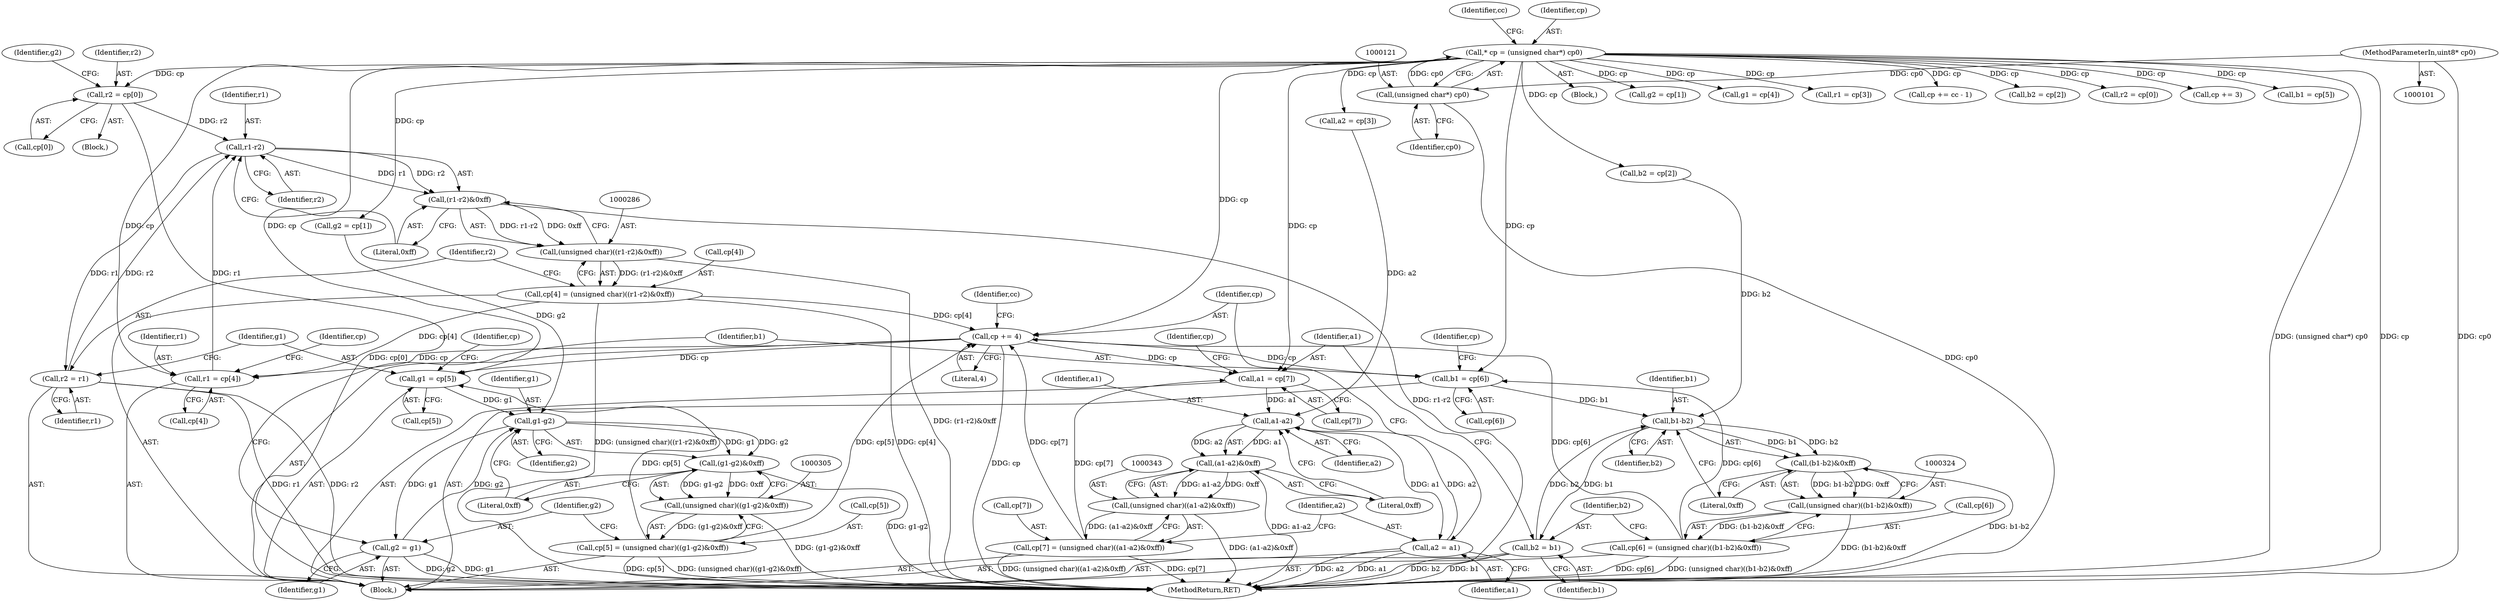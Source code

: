 digraph "0_libtiff_3ca657a8793dd011bf869695d72ad31c779c3cc1_10@pointer" {
"1000251" [label="(Call,r2 = cp[0])"];
"1000118" [label="(Call,* cp = (unsigned char*) cp0)"];
"1000120" [label="(Call,(unsigned char*) cp0)"];
"1000103" [label="(MethodParameterIn,uint8* cp0)"];
"1000288" [label="(Call,r1-r2)"];
"1000287" [label="(Call,(r1-r2)&0xff)"];
"1000285" [label="(Call,(unsigned char)((r1-r2)&0xff))"];
"1000281" [label="(Call,cp[4] = (unsigned char)((r1-r2)&0xff))"];
"1000276" [label="(Call,r1 = cp[4])"];
"1000352" [label="(Call,cp += 4)"];
"1000295" [label="(Call,g1 = cp[5])"];
"1000307" [label="(Call,g1-g2)"];
"1000306" [label="(Call,(g1-g2)&0xff)"];
"1000304" [label="(Call,(unsigned char)((g1-g2)&0xff))"];
"1000300" [label="(Call,cp[5] = (unsigned char)((g1-g2)&0xff))"];
"1000311" [label="(Call,g2 = g1)"];
"1000314" [label="(Call,b1 = cp[6])"];
"1000326" [label="(Call,b1-b2)"];
"1000325" [label="(Call,(b1-b2)&0xff)"];
"1000323" [label="(Call,(unsigned char)((b1-b2)&0xff))"];
"1000319" [label="(Call,cp[6] = (unsigned char)((b1-b2)&0xff))"];
"1000330" [label="(Call,b2 = b1)"];
"1000333" [label="(Call,a1 = cp[7])"];
"1000345" [label="(Call,a1-a2)"];
"1000344" [label="(Call,(a1-a2)&0xff)"];
"1000342" [label="(Call,(unsigned char)((a1-a2)&0xff))"];
"1000338" [label="(Call,cp[7] = (unsigned char)((a1-a2)&0xff))"];
"1000349" [label="(Call,a2 = a1)"];
"1000292" [label="(Call,r2 = r1)"];
"1000345" [label="(Call,a1-a2)"];
"1000340" [label="(Identifier,cp)"];
"1000276" [label="(Call,r1 = cp[4])"];
"1000281" [label="(Call,cp[4] = (unsigned char)((r1-r2)&0xff))"];
"1000103" [label="(MethodParameterIn,uint8* cp0)"];
"1000105" [label="(Block,)"];
"1000251" [label="(Call,r2 = cp[0])"];
"1000162" [label="(Call,g2 = cp[1])"];
"1000314" [label="(Call,b1 = cp[6])"];
"1000351" [label="(Identifier,a1)"];
"1000194" [label="(Call,g1 = cp[4])"];
"1000175" [label="(Call,r1 = cp[3])"];
"1000122" [label="(Identifier,cp0)"];
"1000334" [label="(Identifier,a1)"];
"1000263" [label="(Call,b2 = cp[2])"];
"1000253" [label="(Call,cp[0])"];
"1000311" [label="(Call,g2 = g1)"];
"1000321" [label="(Identifier,cp)"];
"1000275" [label="(Block,)"];
"1000285" [label="(Call,(unsigned char)((r1-r2)&0xff))"];
"1000320" [label="(Call,cp[6])"];
"1000316" [label="(Call,cp[6])"];
"1000309" [label="(Identifier,g2)"];
"1000331" [label="(Identifier,b2)"];
"1000362" [label="(Call,cp += cc - 1)"];
"1000289" [label="(Identifier,r1)"];
"1000342" [label="(Call,(unsigned char)((a1-a2)&0xff))"];
"1000126" [label="(Identifier,cc)"];
"1000313" [label="(Identifier,g1)"];
"1000319" [label="(Call,cp[6] = (unsigned char)((b1-b2)&0xff))"];
"1000326" [label="(Call,b1-b2)"];
"1000168" [label="(Call,b2 = cp[2])"];
"1000357" [label="(Identifier,cc)"];
"1000304" [label="(Call,(unsigned char)((g1-g2)&0xff))"];
"1000156" [label="(Call,r2 = cp[0])"];
"1000269" [label="(Call,a2 = cp[3])"];
"1000312" [label="(Identifier,g2)"];
"1000315" [label="(Identifier,b1)"];
"1000338" [label="(Call,cp[7] = (unsigned char)((a1-a2)&0xff))"];
"1000297" [label="(Call,cp[5])"];
"1000350" [label="(Identifier,a2)"];
"1000328" [label="(Identifier,b2)"];
"1000295" [label="(Call,g1 = cp[5])"];
"1000327" [label="(Identifier,b1)"];
"1000332" [label="(Identifier,b1)"];
"1000333" [label="(Call,a1 = cp[7])"];
"1000278" [label="(Call,cp[4])"];
"1000277" [label="(Identifier,r1)"];
"1000294" [label="(Identifier,r1)"];
"1000282" [label="(Call,cp[4])"];
"1000292" [label="(Call,r2 = r1)"];
"1000232" [label="(Call,cp += 3)"];
"1000335" [label="(Call,cp[7])"];
"1000245" [label="(Block,)"];
"1000325" [label="(Call,(b1-b2)&0xff)"];
"1000308" [label="(Identifier,g1)"];
"1000118" [label="(Call,* cp = (unsigned char*) cp0)"];
"1000353" [label="(Identifier,cp)"];
"1000307" [label="(Call,g1-g2)"];
"1000119" [label="(Identifier,cp)"];
"1000120" [label="(Call,(unsigned char*) cp0)"];
"1000348" [label="(Literal,0xff)"];
"1000300" [label="(Call,cp[5] = (unsigned char)((g1-g2)&0xff))"];
"1000339" [label="(Call,cp[7])"];
"1000293" [label="(Identifier,r2)"];
"1000258" [label="(Identifier,g2)"];
"1000283" [label="(Identifier,cp)"];
"1000306" [label="(Call,(g1-g2)&0xff)"];
"1000301" [label="(Call,cp[5])"];
"1000346" [label="(Identifier,a1)"];
"1000349" [label="(Call,a2 = a1)"];
"1000330" [label="(Call,b2 = b1)"];
"1000354" [label="(Literal,4)"];
"1000393" [label="(MethodReturn,RET)"];
"1000329" [label="(Literal,0xff)"];
"1000296" [label="(Identifier,g1)"];
"1000290" [label="(Identifier,r2)"];
"1000352" [label="(Call,cp += 4)"];
"1000291" [label="(Literal,0xff)"];
"1000310" [label="(Literal,0xff)"];
"1000323" [label="(Call,(unsigned char)((b1-b2)&0xff))"];
"1000344" [label="(Call,(a1-a2)&0xff)"];
"1000213" [label="(Call,b1 = cp[5])"];
"1000252" [label="(Identifier,r2)"];
"1000347" [label="(Identifier,a2)"];
"1000302" [label="(Identifier,cp)"];
"1000257" [label="(Call,g2 = cp[1])"];
"1000287" [label="(Call,(r1-r2)&0xff)"];
"1000288" [label="(Call,r1-r2)"];
"1000251" -> "1000245"  [label="AST: "];
"1000251" -> "1000253"  [label="CFG: "];
"1000252" -> "1000251"  [label="AST: "];
"1000253" -> "1000251"  [label="AST: "];
"1000258" -> "1000251"  [label="CFG: "];
"1000251" -> "1000393"  [label="DDG: cp[0]"];
"1000118" -> "1000251"  [label="DDG: cp"];
"1000251" -> "1000288"  [label="DDG: r2"];
"1000118" -> "1000105"  [label="AST: "];
"1000118" -> "1000120"  [label="CFG: "];
"1000119" -> "1000118"  [label="AST: "];
"1000120" -> "1000118"  [label="AST: "];
"1000126" -> "1000118"  [label="CFG: "];
"1000118" -> "1000393"  [label="DDG: (unsigned char*) cp0"];
"1000118" -> "1000393"  [label="DDG: cp"];
"1000120" -> "1000118"  [label="DDG: cp0"];
"1000118" -> "1000156"  [label="DDG: cp"];
"1000118" -> "1000162"  [label="DDG: cp"];
"1000118" -> "1000168"  [label="DDG: cp"];
"1000118" -> "1000175"  [label="DDG: cp"];
"1000118" -> "1000194"  [label="DDG: cp"];
"1000118" -> "1000213"  [label="DDG: cp"];
"1000118" -> "1000232"  [label="DDG: cp"];
"1000118" -> "1000257"  [label="DDG: cp"];
"1000118" -> "1000263"  [label="DDG: cp"];
"1000118" -> "1000269"  [label="DDG: cp"];
"1000118" -> "1000276"  [label="DDG: cp"];
"1000118" -> "1000295"  [label="DDG: cp"];
"1000118" -> "1000314"  [label="DDG: cp"];
"1000118" -> "1000333"  [label="DDG: cp"];
"1000118" -> "1000352"  [label="DDG: cp"];
"1000118" -> "1000362"  [label="DDG: cp"];
"1000120" -> "1000122"  [label="CFG: "];
"1000121" -> "1000120"  [label="AST: "];
"1000122" -> "1000120"  [label="AST: "];
"1000120" -> "1000393"  [label="DDG: cp0"];
"1000103" -> "1000120"  [label="DDG: cp0"];
"1000103" -> "1000101"  [label="AST: "];
"1000103" -> "1000393"  [label="DDG: cp0"];
"1000288" -> "1000287"  [label="AST: "];
"1000288" -> "1000290"  [label="CFG: "];
"1000289" -> "1000288"  [label="AST: "];
"1000290" -> "1000288"  [label="AST: "];
"1000291" -> "1000288"  [label="CFG: "];
"1000288" -> "1000287"  [label="DDG: r1"];
"1000288" -> "1000287"  [label="DDG: r2"];
"1000276" -> "1000288"  [label="DDG: r1"];
"1000292" -> "1000288"  [label="DDG: r2"];
"1000288" -> "1000292"  [label="DDG: r1"];
"1000287" -> "1000285"  [label="AST: "];
"1000287" -> "1000291"  [label="CFG: "];
"1000291" -> "1000287"  [label="AST: "];
"1000285" -> "1000287"  [label="CFG: "];
"1000287" -> "1000393"  [label="DDG: r1-r2"];
"1000287" -> "1000285"  [label="DDG: r1-r2"];
"1000287" -> "1000285"  [label="DDG: 0xff"];
"1000285" -> "1000281"  [label="AST: "];
"1000286" -> "1000285"  [label="AST: "];
"1000281" -> "1000285"  [label="CFG: "];
"1000285" -> "1000393"  [label="DDG: (r1-r2)&0xff"];
"1000285" -> "1000281"  [label="DDG: (r1-r2)&0xff"];
"1000281" -> "1000275"  [label="AST: "];
"1000282" -> "1000281"  [label="AST: "];
"1000293" -> "1000281"  [label="CFG: "];
"1000281" -> "1000393"  [label="DDG: (unsigned char)((r1-r2)&0xff)"];
"1000281" -> "1000393"  [label="DDG: cp[4]"];
"1000281" -> "1000276"  [label="DDG: cp[4]"];
"1000281" -> "1000352"  [label="DDG: cp[4]"];
"1000276" -> "1000275"  [label="AST: "];
"1000276" -> "1000278"  [label="CFG: "];
"1000277" -> "1000276"  [label="AST: "];
"1000278" -> "1000276"  [label="AST: "];
"1000283" -> "1000276"  [label="CFG: "];
"1000352" -> "1000276"  [label="DDG: cp"];
"1000352" -> "1000275"  [label="AST: "];
"1000352" -> "1000354"  [label="CFG: "];
"1000353" -> "1000352"  [label="AST: "];
"1000354" -> "1000352"  [label="AST: "];
"1000357" -> "1000352"  [label="CFG: "];
"1000352" -> "1000393"  [label="DDG: cp"];
"1000352" -> "1000295"  [label="DDG: cp"];
"1000352" -> "1000314"  [label="DDG: cp"];
"1000352" -> "1000333"  [label="DDG: cp"];
"1000338" -> "1000352"  [label="DDG: cp[7]"];
"1000300" -> "1000352"  [label="DDG: cp[5]"];
"1000319" -> "1000352"  [label="DDG: cp[6]"];
"1000295" -> "1000275"  [label="AST: "];
"1000295" -> "1000297"  [label="CFG: "];
"1000296" -> "1000295"  [label="AST: "];
"1000297" -> "1000295"  [label="AST: "];
"1000302" -> "1000295"  [label="CFG: "];
"1000300" -> "1000295"  [label="DDG: cp[5]"];
"1000295" -> "1000307"  [label="DDG: g1"];
"1000307" -> "1000306"  [label="AST: "];
"1000307" -> "1000309"  [label="CFG: "];
"1000308" -> "1000307"  [label="AST: "];
"1000309" -> "1000307"  [label="AST: "];
"1000310" -> "1000307"  [label="CFG: "];
"1000307" -> "1000306"  [label="DDG: g1"];
"1000307" -> "1000306"  [label="DDG: g2"];
"1000311" -> "1000307"  [label="DDG: g2"];
"1000257" -> "1000307"  [label="DDG: g2"];
"1000307" -> "1000311"  [label="DDG: g1"];
"1000306" -> "1000304"  [label="AST: "];
"1000306" -> "1000310"  [label="CFG: "];
"1000310" -> "1000306"  [label="AST: "];
"1000304" -> "1000306"  [label="CFG: "];
"1000306" -> "1000393"  [label="DDG: g1-g2"];
"1000306" -> "1000304"  [label="DDG: g1-g2"];
"1000306" -> "1000304"  [label="DDG: 0xff"];
"1000304" -> "1000300"  [label="AST: "];
"1000305" -> "1000304"  [label="AST: "];
"1000300" -> "1000304"  [label="CFG: "];
"1000304" -> "1000393"  [label="DDG: (g1-g2)&0xff"];
"1000304" -> "1000300"  [label="DDG: (g1-g2)&0xff"];
"1000300" -> "1000275"  [label="AST: "];
"1000301" -> "1000300"  [label="AST: "];
"1000312" -> "1000300"  [label="CFG: "];
"1000300" -> "1000393"  [label="DDG: (unsigned char)((g1-g2)&0xff)"];
"1000300" -> "1000393"  [label="DDG: cp[5]"];
"1000311" -> "1000275"  [label="AST: "];
"1000311" -> "1000313"  [label="CFG: "];
"1000312" -> "1000311"  [label="AST: "];
"1000313" -> "1000311"  [label="AST: "];
"1000315" -> "1000311"  [label="CFG: "];
"1000311" -> "1000393"  [label="DDG: g2"];
"1000311" -> "1000393"  [label="DDG: g1"];
"1000314" -> "1000275"  [label="AST: "];
"1000314" -> "1000316"  [label="CFG: "];
"1000315" -> "1000314"  [label="AST: "];
"1000316" -> "1000314"  [label="AST: "];
"1000321" -> "1000314"  [label="CFG: "];
"1000319" -> "1000314"  [label="DDG: cp[6]"];
"1000314" -> "1000326"  [label="DDG: b1"];
"1000326" -> "1000325"  [label="AST: "];
"1000326" -> "1000328"  [label="CFG: "];
"1000327" -> "1000326"  [label="AST: "];
"1000328" -> "1000326"  [label="AST: "];
"1000329" -> "1000326"  [label="CFG: "];
"1000326" -> "1000325"  [label="DDG: b1"];
"1000326" -> "1000325"  [label="DDG: b2"];
"1000330" -> "1000326"  [label="DDG: b2"];
"1000263" -> "1000326"  [label="DDG: b2"];
"1000326" -> "1000330"  [label="DDG: b1"];
"1000325" -> "1000323"  [label="AST: "];
"1000325" -> "1000329"  [label="CFG: "];
"1000329" -> "1000325"  [label="AST: "];
"1000323" -> "1000325"  [label="CFG: "];
"1000325" -> "1000393"  [label="DDG: b1-b2"];
"1000325" -> "1000323"  [label="DDG: b1-b2"];
"1000325" -> "1000323"  [label="DDG: 0xff"];
"1000323" -> "1000319"  [label="AST: "];
"1000324" -> "1000323"  [label="AST: "];
"1000319" -> "1000323"  [label="CFG: "];
"1000323" -> "1000393"  [label="DDG: (b1-b2)&0xff"];
"1000323" -> "1000319"  [label="DDG: (b1-b2)&0xff"];
"1000319" -> "1000275"  [label="AST: "];
"1000320" -> "1000319"  [label="AST: "];
"1000331" -> "1000319"  [label="CFG: "];
"1000319" -> "1000393"  [label="DDG: (unsigned char)((b1-b2)&0xff)"];
"1000319" -> "1000393"  [label="DDG: cp[6]"];
"1000330" -> "1000275"  [label="AST: "];
"1000330" -> "1000332"  [label="CFG: "];
"1000331" -> "1000330"  [label="AST: "];
"1000332" -> "1000330"  [label="AST: "];
"1000334" -> "1000330"  [label="CFG: "];
"1000330" -> "1000393"  [label="DDG: b2"];
"1000330" -> "1000393"  [label="DDG: b1"];
"1000333" -> "1000275"  [label="AST: "];
"1000333" -> "1000335"  [label="CFG: "];
"1000334" -> "1000333"  [label="AST: "];
"1000335" -> "1000333"  [label="AST: "];
"1000340" -> "1000333"  [label="CFG: "];
"1000338" -> "1000333"  [label="DDG: cp[7]"];
"1000333" -> "1000345"  [label="DDG: a1"];
"1000345" -> "1000344"  [label="AST: "];
"1000345" -> "1000347"  [label="CFG: "];
"1000346" -> "1000345"  [label="AST: "];
"1000347" -> "1000345"  [label="AST: "];
"1000348" -> "1000345"  [label="CFG: "];
"1000345" -> "1000344"  [label="DDG: a1"];
"1000345" -> "1000344"  [label="DDG: a2"];
"1000349" -> "1000345"  [label="DDG: a2"];
"1000269" -> "1000345"  [label="DDG: a2"];
"1000345" -> "1000349"  [label="DDG: a1"];
"1000344" -> "1000342"  [label="AST: "];
"1000344" -> "1000348"  [label="CFG: "];
"1000348" -> "1000344"  [label="AST: "];
"1000342" -> "1000344"  [label="CFG: "];
"1000344" -> "1000393"  [label="DDG: a1-a2"];
"1000344" -> "1000342"  [label="DDG: a1-a2"];
"1000344" -> "1000342"  [label="DDG: 0xff"];
"1000342" -> "1000338"  [label="AST: "];
"1000343" -> "1000342"  [label="AST: "];
"1000338" -> "1000342"  [label="CFG: "];
"1000342" -> "1000393"  [label="DDG: (a1-a2)&0xff"];
"1000342" -> "1000338"  [label="DDG: (a1-a2)&0xff"];
"1000338" -> "1000275"  [label="AST: "];
"1000339" -> "1000338"  [label="AST: "];
"1000350" -> "1000338"  [label="CFG: "];
"1000338" -> "1000393"  [label="DDG: cp[7]"];
"1000338" -> "1000393"  [label="DDG: (unsigned char)((a1-a2)&0xff)"];
"1000349" -> "1000275"  [label="AST: "];
"1000349" -> "1000351"  [label="CFG: "];
"1000350" -> "1000349"  [label="AST: "];
"1000351" -> "1000349"  [label="AST: "];
"1000353" -> "1000349"  [label="CFG: "];
"1000349" -> "1000393"  [label="DDG: a1"];
"1000349" -> "1000393"  [label="DDG: a2"];
"1000292" -> "1000275"  [label="AST: "];
"1000292" -> "1000294"  [label="CFG: "];
"1000293" -> "1000292"  [label="AST: "];
"1000294" -> "1000292"  [label="AST: "];
"1000296" -> "1000292"  [label="CFG: "];
"1000292" -> "1000393"  [label="DDG: r1"];
"1000292" -> "1000393"  [label="DDG: r2"];
}
